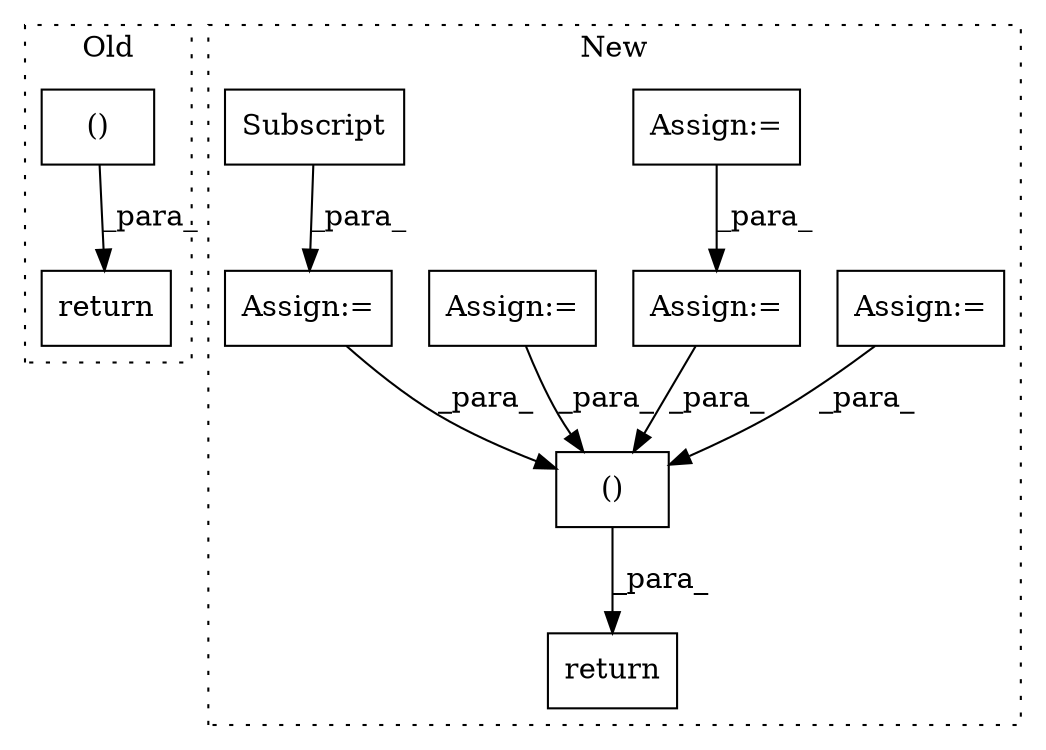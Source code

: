 digraph G {
subgraph cluster0 {
1 [label="()" a="54" s="55308" l="0" shape="box"];
3 [label="return" a="93" s="55297" l="7" shape="box"];
label = "Old";
style="dotted";
}
subgraph cluster1 {
2 [label="return" a="93" s="47465" l="7" shape="box"];
4 [label="()" a="54" s="47489" l="15" shape="box"];
5 [label="Assign:=" a="68" s="46952" l="3" shape="box"];
6 [label="Assign:=" a="68" s="45409" l="3" shape="box"];
7 [label="Assign:=" a="68" s="45868" l="3" shape="box"];
8 [label="Assign:=" a="68" s="45910" l="3" shape="box"];
9 [label="Assign:=" a="68" s="45889" l="3" shape="box"];
10 [label="Subscript" a="63" s="45913,0" l="6,0" shape="box"];
label = "New";
style="dotted";
}
1 -> 3 [label="_para_"];
4 -> 2 [label="_para_"];
5 -> 4 [label="_para_"];
6 -> 4 [label="_para_"];
7 -> 5 [label="_para_"];
8 -> 4 [label="_para_"];
9 -> 4 [label="_para_"];
10 -> 8 [label="_para_"];
}
